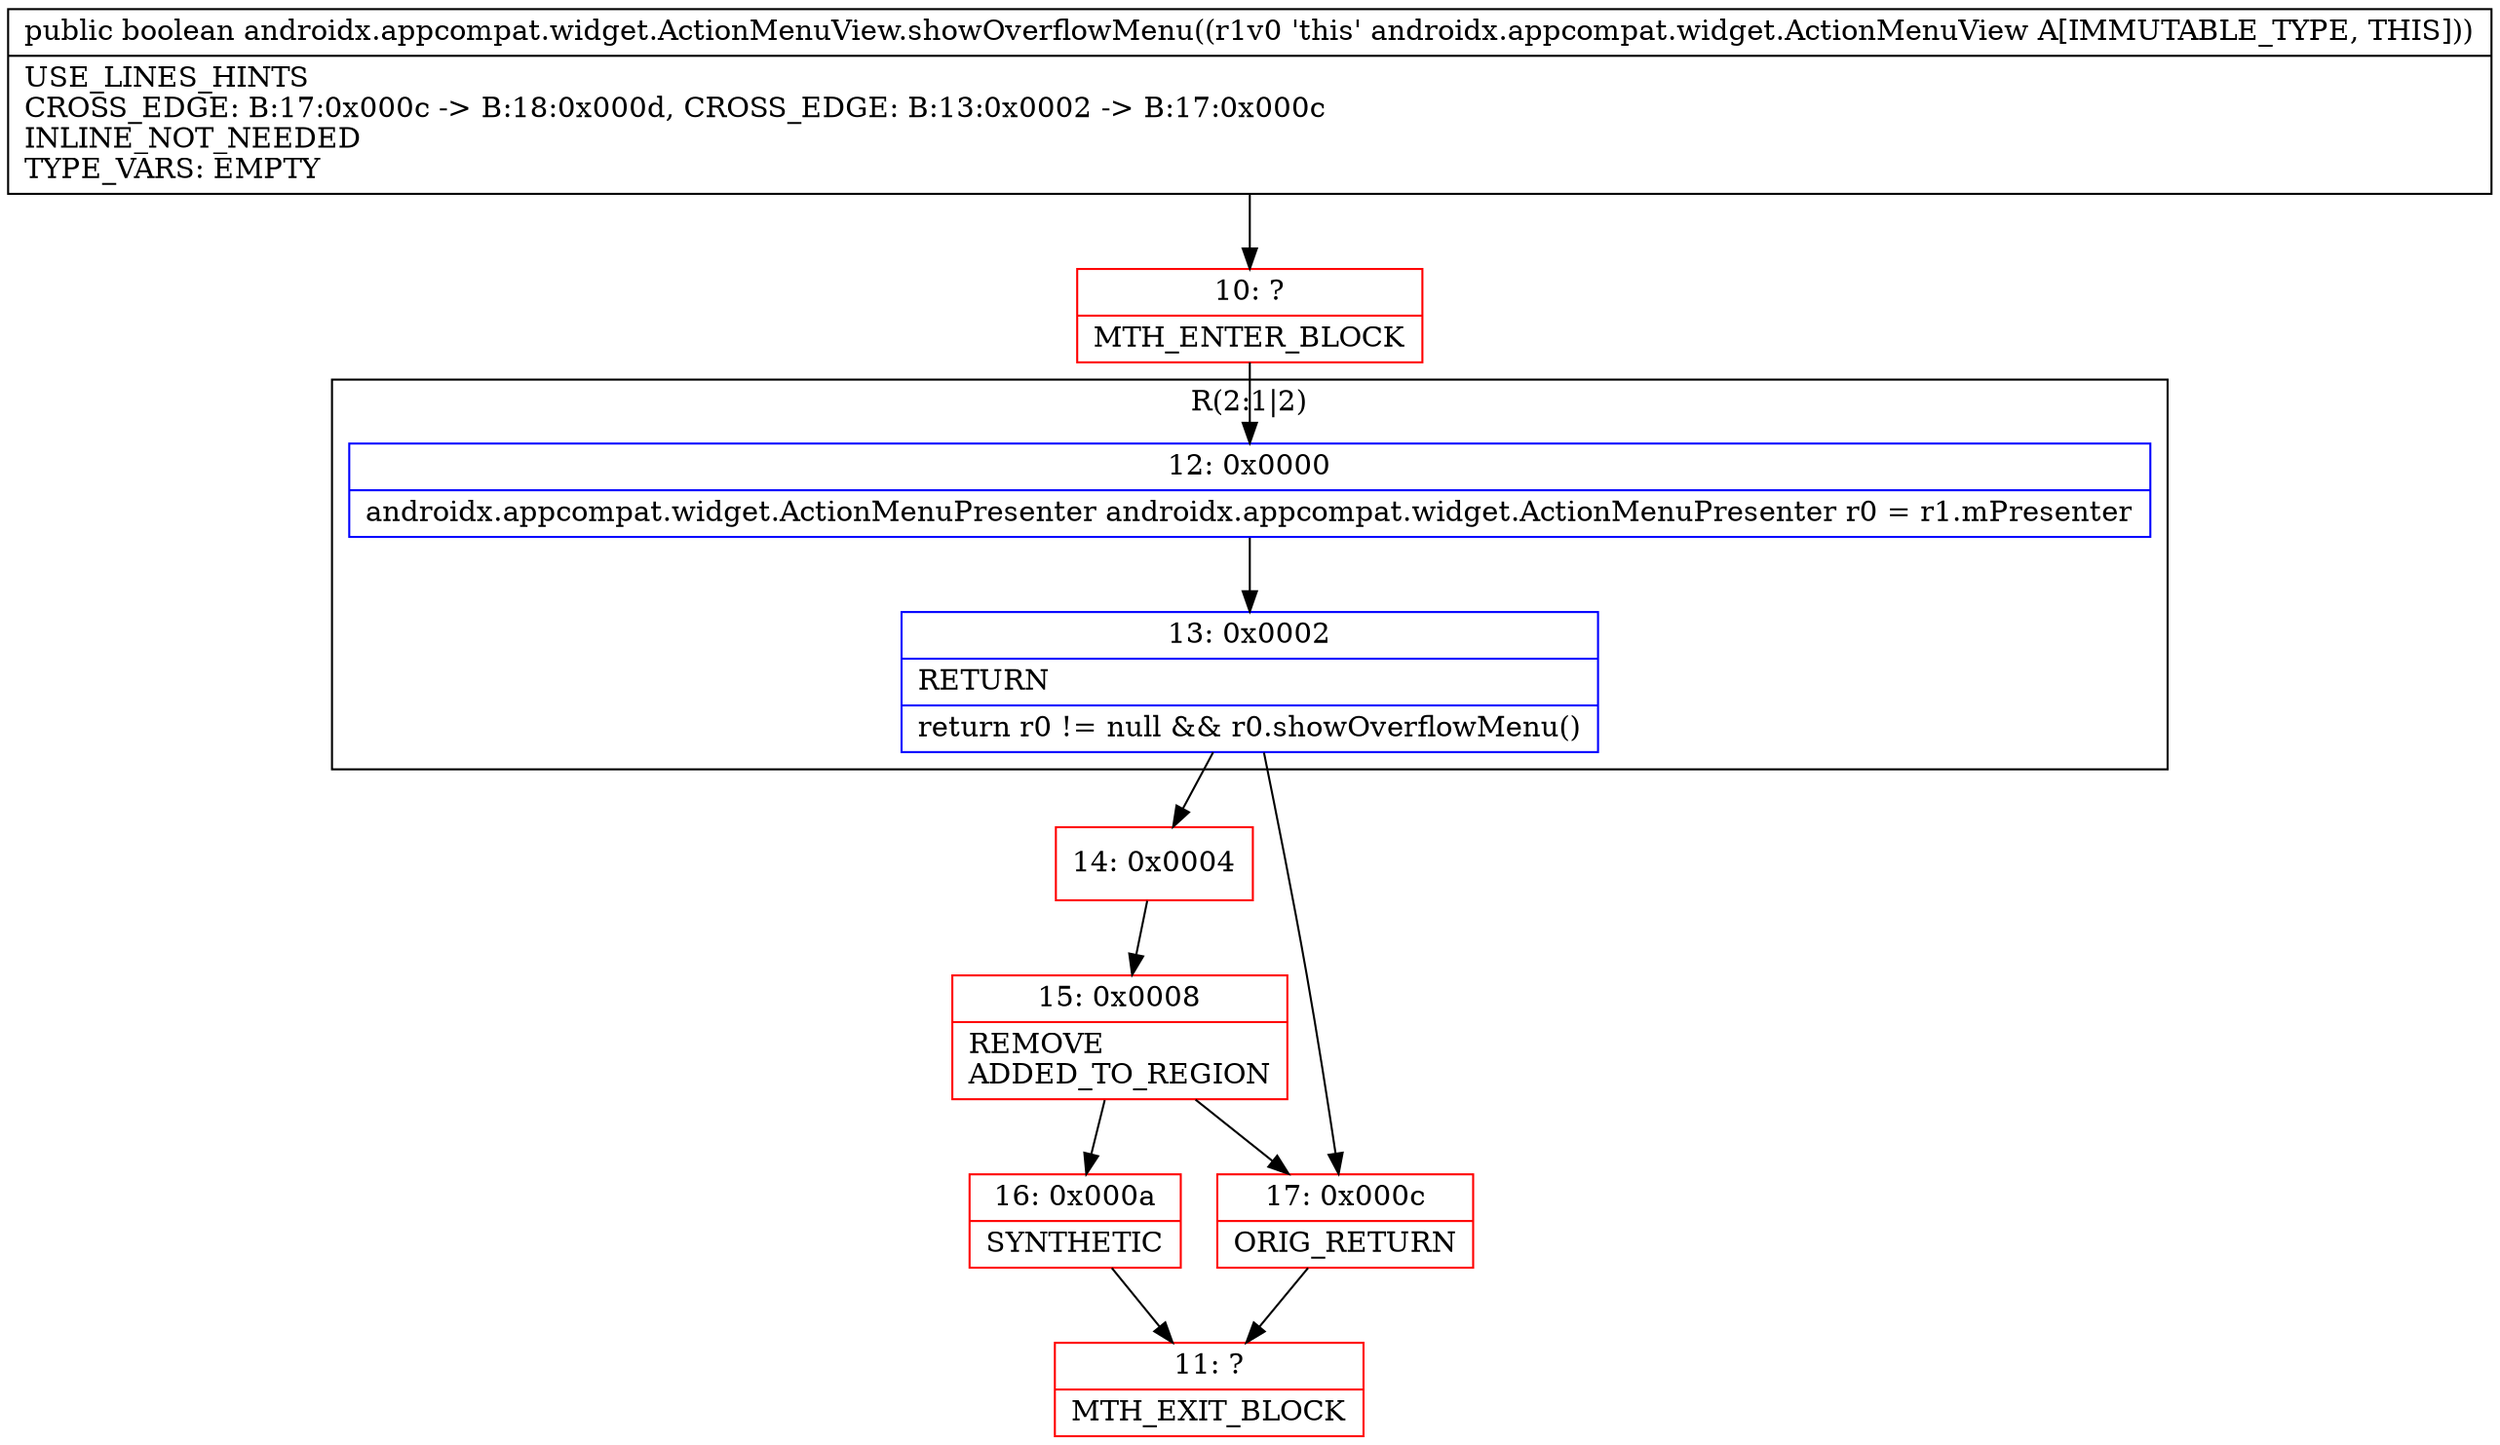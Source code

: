 digraph "CFG forandroidx.appcompat.widget.ActionMenuView.showOverflowMenu()Z" {
subgraph cluster_Region_2004884241 {
label = "R(2:1|2)";
node [shape=record,color=blue];
Node_12 [shape=record,label="{12\:\ 0x0000|androidx.appcompat.widget.ActionMenuPresenter androidx.appcompat.widget.ActionMenuPresenter r0 = r1.mPresenter\l}"];
Node_13 [shape=record,label="{13\:\ 0x0002|RETURN\l|return r0 != null && r0.showOverflowMenu()\l}"];
}
Node_10 [shape=record,color=red,label="{10\:\ ?|MTH_ENTER_BLOCK\l}"];
Node_14 [shape=record,color=red,label="{14\:\ 0x0004}"];
Node_15 [shape=record,color=red,label="{15\:\ 0x0008|REMOVE\lADDED_TO_REGION\l}"];
Node_16 [shape=record,color=red,label="{16\:\ 0x000a|SYNTHETIC\l}"];
Node_11 [shape=record,color=red,label="{11\:\ ?|MTH_EXIT_BLOCK\l}"];
Node_17 [shape=record,color=red,label="{17\:\ 0x000c|ORIG_RETURN\l}"];
MethodNode[shape=record,label="{public boolean androidx.appcompat.widget.ActionMenuView.showOverflowMenu((r1v0 'this' androidx.appcompat.widget.ActionMenuView A[IMMUTABLE_TYPE, THIS]))  | USE_LINES_HINTS\lCROSS_EDGE: B:17:0x000c \-\> B:18:0x000d, CROSS_EDGE: B:13:0x0002 \-\> B:17:0x000c\lINLINE_NOT_NEEDED\lTYPE_VARS: EMPTY\l}"];
MethodNode -> Node_10;Node_12 -> Node_13;
Node_13 -> Node_14;
Node_13 -> Node_17;
Node_10 -> Node_12;
Node_14 -> Node_15;
Node_15 -> Node_16;
Node_15 -> Node_17;
Node_16 -> Node_11;
Node_17 -> Node_11;
}

